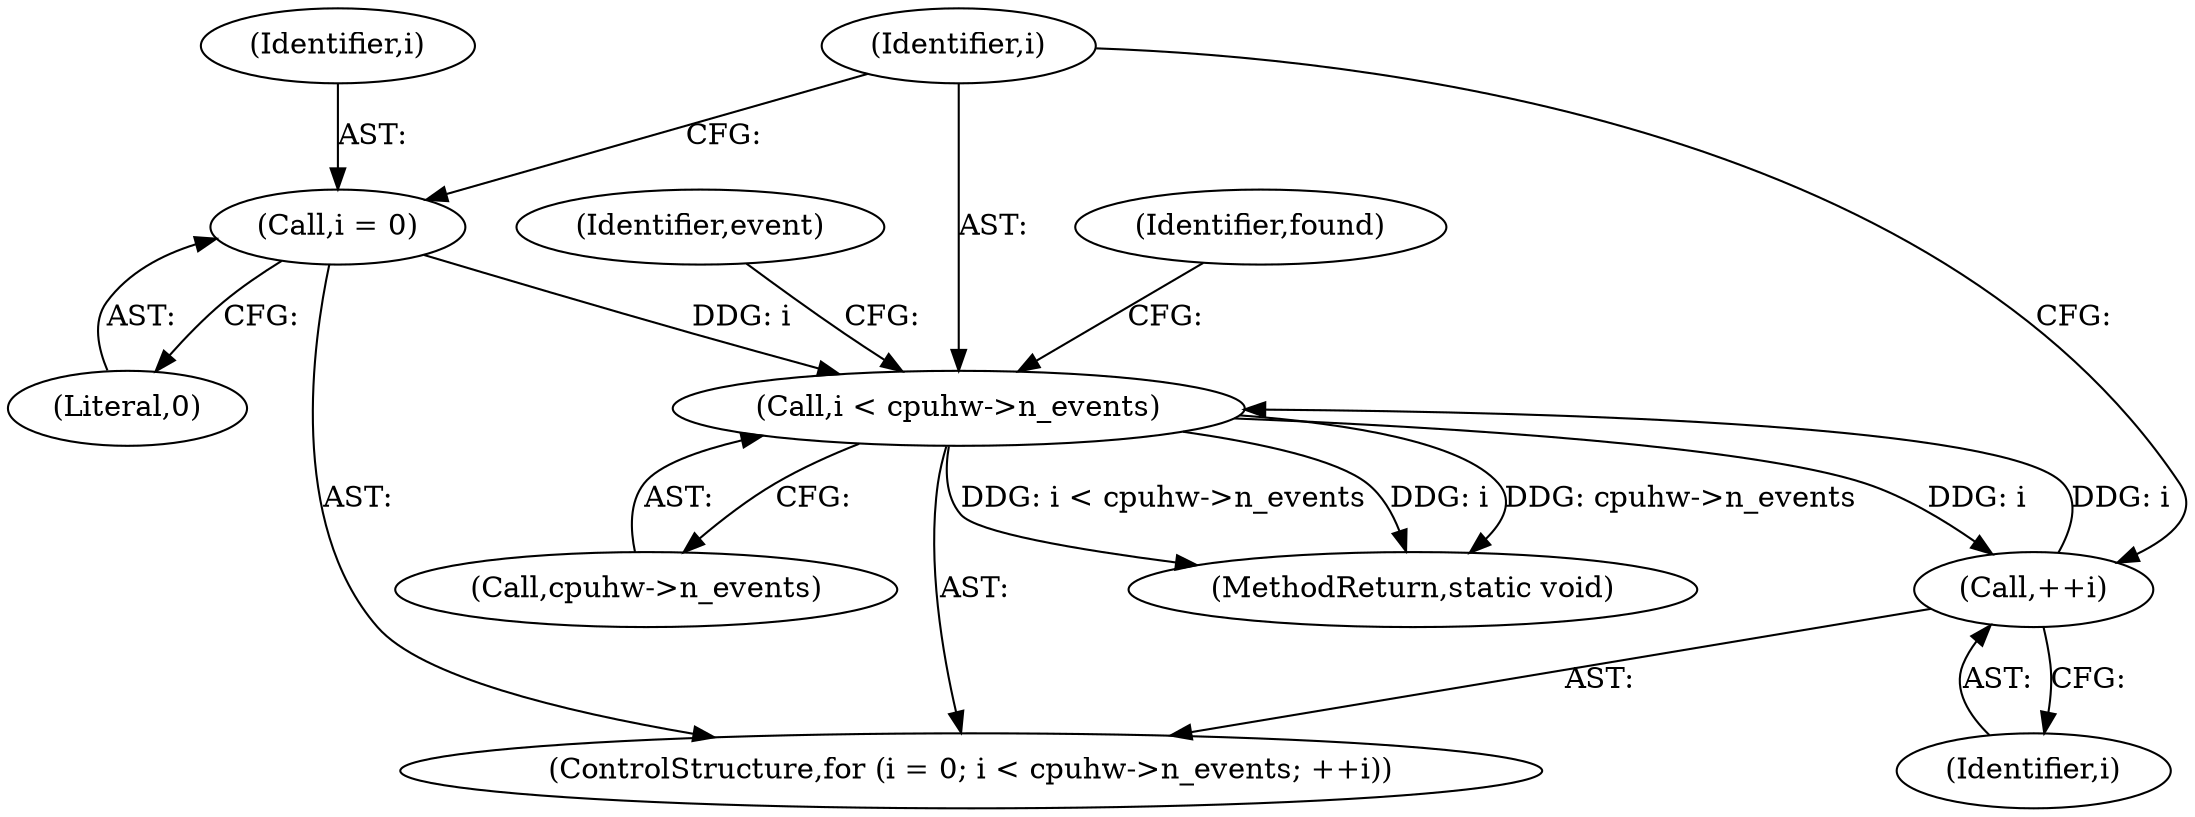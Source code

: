 digraph "0_linux_0837e3242c73566fc1c0196b4ec61779c25ffc93@pointer" {
"1000145" [label="(Call,i < cpuhw->n_events)"];
"1000150" [label="(Call,++i)"];
"1000145" [label="(Call,i < cpuhw->n_events)"];
"1000142" [label="(Call,i = 0)"];
"1000144" [label="(Literal,0)"];
"1000142" [label="(Call,i = 0)"];
"1000143" [label="(Identifier,i)"];
"1000147" [label="(Call,cpuhw->n_events)"];
"1000141" [label="(ControlStructure,for (i = 0; i < cpuhw->n_events; ++i))"];
"1000150" [label="(Call,++i)"];
"1000246" [label="(MethodReturn,static void)"];
"1000200" [label="(Identifier,found)"];
"1000146" [label="(Identifier,i)"];
"1000154" [label="(Identifier,event)"];
"1000145" [label="(Call,i < cpuhw->n_events)"];
"1000151" [label="(Identifier,i)"];
"1000145" -> "1000141"  [label="AST: "];
"1000145" -> "1000147"  [label="CFG: "];
"1000146" -> "1000145"  [label="AST: "];
"1000147" -> "1000145"  [label="AST: "];
"1000154" -> "1000145"  [label="CFG: "];
"1000200" -> "1000145"  [label="CFG: "];
"1000145" -> "1000246"  [label="DDG: i < cpuhw->n_events"];
"1000145" -> "1000246"  [label="DDG: i"];
"1000145" -> "1000246"  [label="DDG: cpuhw->n_events"];
"1000150" -> "1000145"  [label="DDG: i"];
"1000142" -> "1000145"  [label="DDG: i"];
"1000145" -> "1000150"  [label="DDG: i"];
"1000150" -> "1000141"  [label="AST: "];
"1000150" -> "1000151"  [label="CFG: "];
"1000151" -> "1000150"  [label="AST: "];
"1000146" -> "1000150"  [label="CFG: "];
"1000142" -> "1000141"  [label="AST: "];
"1000142" -> "1000144"  [label="CFG: "];
"1000143" -> "1000142"  [label="AST: "];
"1000144" -> "1000142"  [label="AST: "];
"1000146" -> "1000142"  [label="CFG: "];
}
